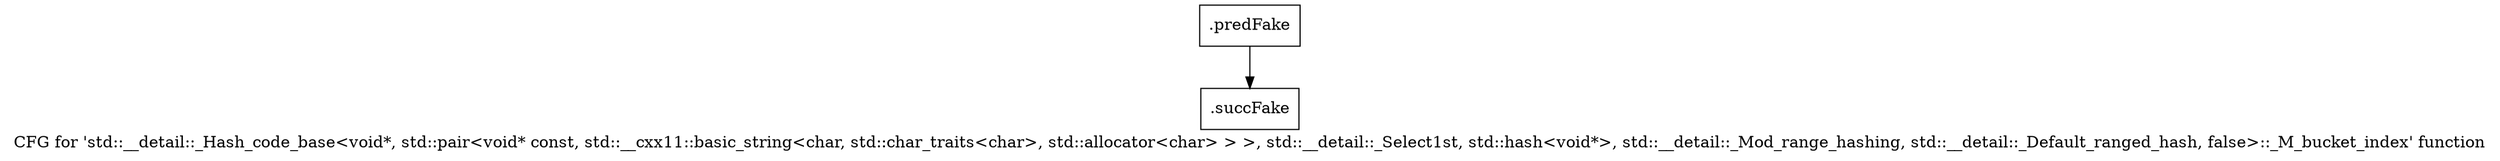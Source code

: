 digraph "CFG for 'std::__detail::_Hash_code_base\<void*, std::pair\<void* const, std::__cxx11::basic_string\<char, std::char_traits\<char\>, std::allocator\<char\> \> \>, std::__detail::_Select1st, std::hash\<void*\>, std::__detail::_Mod_range_hashing, std::__detail::_Default_ranged_hash, false\>::_M_bucket_index' function" {
	label="CFG for 'std::__detail::_Hash_code_base\<void*, std::pair\<void* const, std::__cxx11::basic_string\<char, std::char_traits\<char\>, std::allocator\<char\> \> \>, std::__detail::_Select1st, std::hash\<void*\>, std::__detail::_Mod_range_hashing, std::__detail::_Default_ranged_hash, false\>::_M_bucket_index' function";

	Node0x3b66fc0 [shape=record,filename="",linenumber="",label="{.predFake}"];
	Node0x3b66fc0 -> Node0x3ae3070[ callList="" memoryops="" filename="/usr/vitis/Vitis_HLS/2020.2/tps/lnx64/gcc-6.2.0/lib/gcc/x86_64-pc-linux-gnu/6.2.0/../../../../include/c++/6.2.0/bits/hashtable_policy.h" execusionnum="4"];
	Node0x3ae3070 [shape=record,filename="/usr/vitis/Vitis_HLS/2020.2/tps/lnx64/gcc-6.2.0/lib/gcc/x86_64-pc-linux-gnu/6.2.0/../../../../include/c++/6.2.0/bits/hashtable_policy.h",linenumber="1178",label="{.succFake}"];
}
